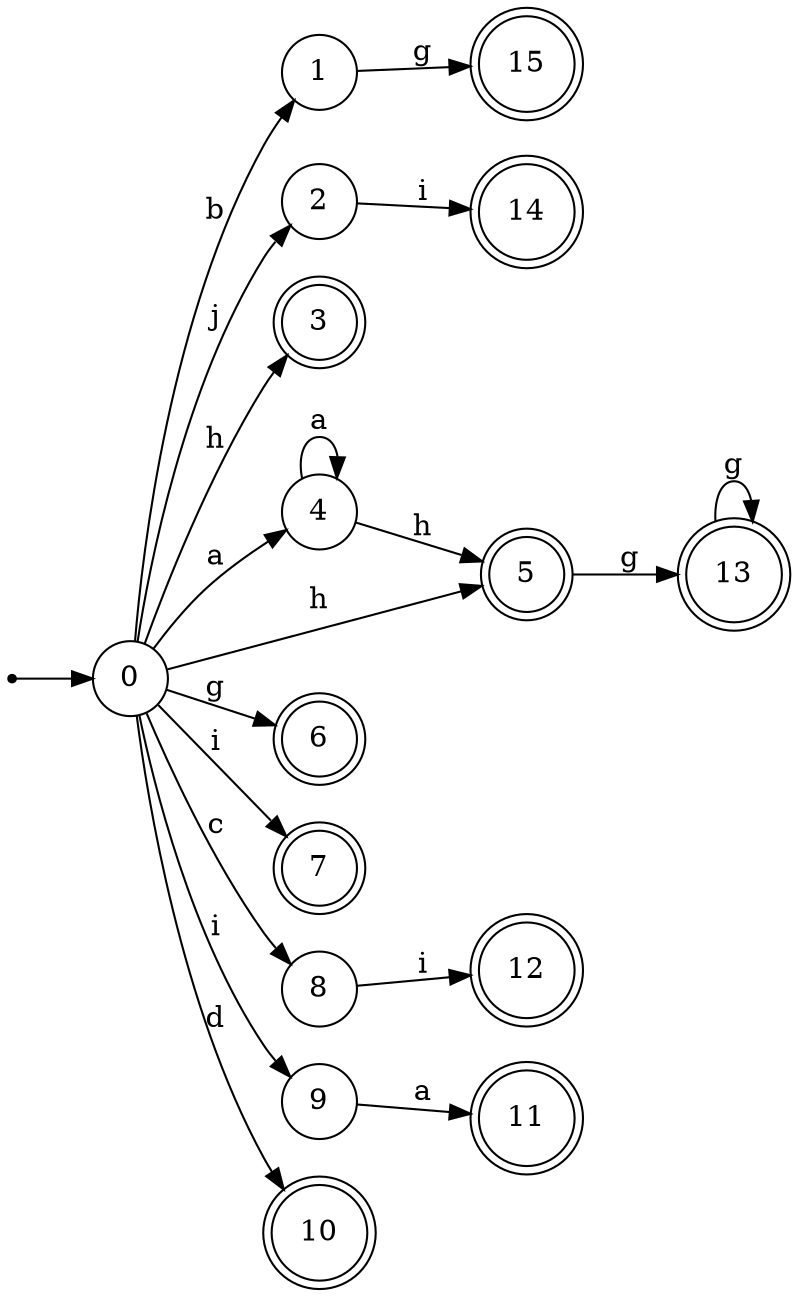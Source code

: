 digraph finite_state_machine {
rankdir=LR;
size="20,20";
node [shape = point]; "dummy0"
node [shape = circle]; "0";
"dummy0" -> "0";
node [shape = circle]; "1";
node [shape = circle]; "2";
node [shape = doublecircle]; "3";node [shape = circle]; "4";
node [shape = doublecircle]; "5";node [shape = doublecircle]; "6";node [shape = doublecircle]; "7";node [shape = circle]; "8";
node [shape = circle]; "9";
node [shape = doublecircle]; "10";node [shape = doublecircle]; "11";node [shape = doublecircle]; "12";node [shape = doublecircle]; "13";node [shape = doublecircle]; "14";node [shape = doublecircle]; "15";"0" -> "1" [label = "b"];
 "0" -> "2" [label = "j"];
 "0" -> "3" [label = "h"];
 "0" -> "5" [label = "h"];
 "0" -> "4" [label = "a"];
 "0" -> "6" [label = "g"];
 "0" -> "9" [label = "i"];
 "0" -> "7" [label = "i"];
 "0" -> "8" [label = "c"];
 "0" -> "10" [label = "d"];
 "9" -> "11" [label = "a"];
 "8" -> "12" [label = "i"];
 "5" -> "13" [label = "g"];
 "13" -> "13" [label = "g"];
 "4" -> "4" [label = "a"];
 "4" -> "5" [label = "h"];
 "2" -> "14" [label = "i"];
 "1" -> "15" [label = "g"];
 }
